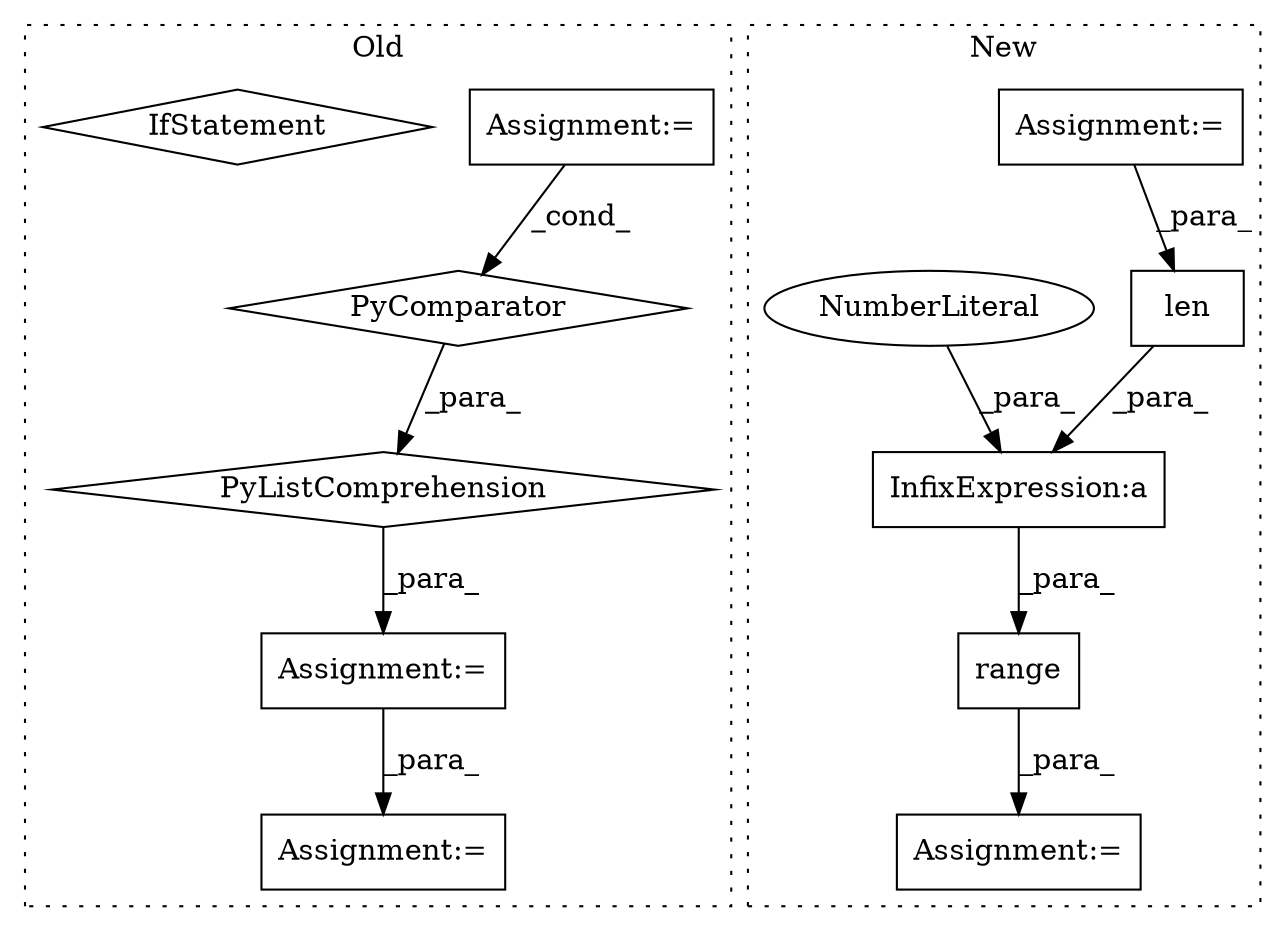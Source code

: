 digraph G {
subgraph cluster0 {
1 [label="PyListComprehension" a="109" s="6498" l="119" shape="diamond"];
3 [label="PyComparator" a="113" s="6589" l="20" shape="diamond"];
4 [label="Assignment:=" a="7" s="6589" l="20" shape="box"];
5 [label="Assignment:=" a="7" s="6482" l="16" shape="box"];
7 [label="Assignment:=" a="7" s="6622" l="1" shape="box"];
10 [label="IfStatement" a="25" s="6589" l="20" shape="diamond"];
label = "Old";
style="dotted";
}
subgraph cluster1 {
2 [label="len" a="32" s="7817,7825" l="4,1" shape="box"];
6 [label="Assignment:=" a="7" s="7950" l="28" shape="box"];
8 [label="Assignment:=" a="7" s="7793" l="1" shape="box"];
9 [label="range" a="32" s="7957,7968" l="6,1" shape="box"];
11 [label="InfixExpression:a" a="27" s="7964" l="3" shape="box"];
12 [label="NumberLiteral" a="34" s="7967" l="1" shape="ellipse"];
label = "New";
style="dotted";
}
1 -> 5 [label="_para_"];
2 -> 11 [label="_para_"];
3 -> 1 [label="_para_"];
4 -> 3 [label="_cond_"];
5 -> 7 [label="_para_"];
8 -> 2 [label="_para_"];
9 -> 6 [label="_para_"];
11 -> 9 [label="_para_"];
12 -> 11 [label="_para_"];
}